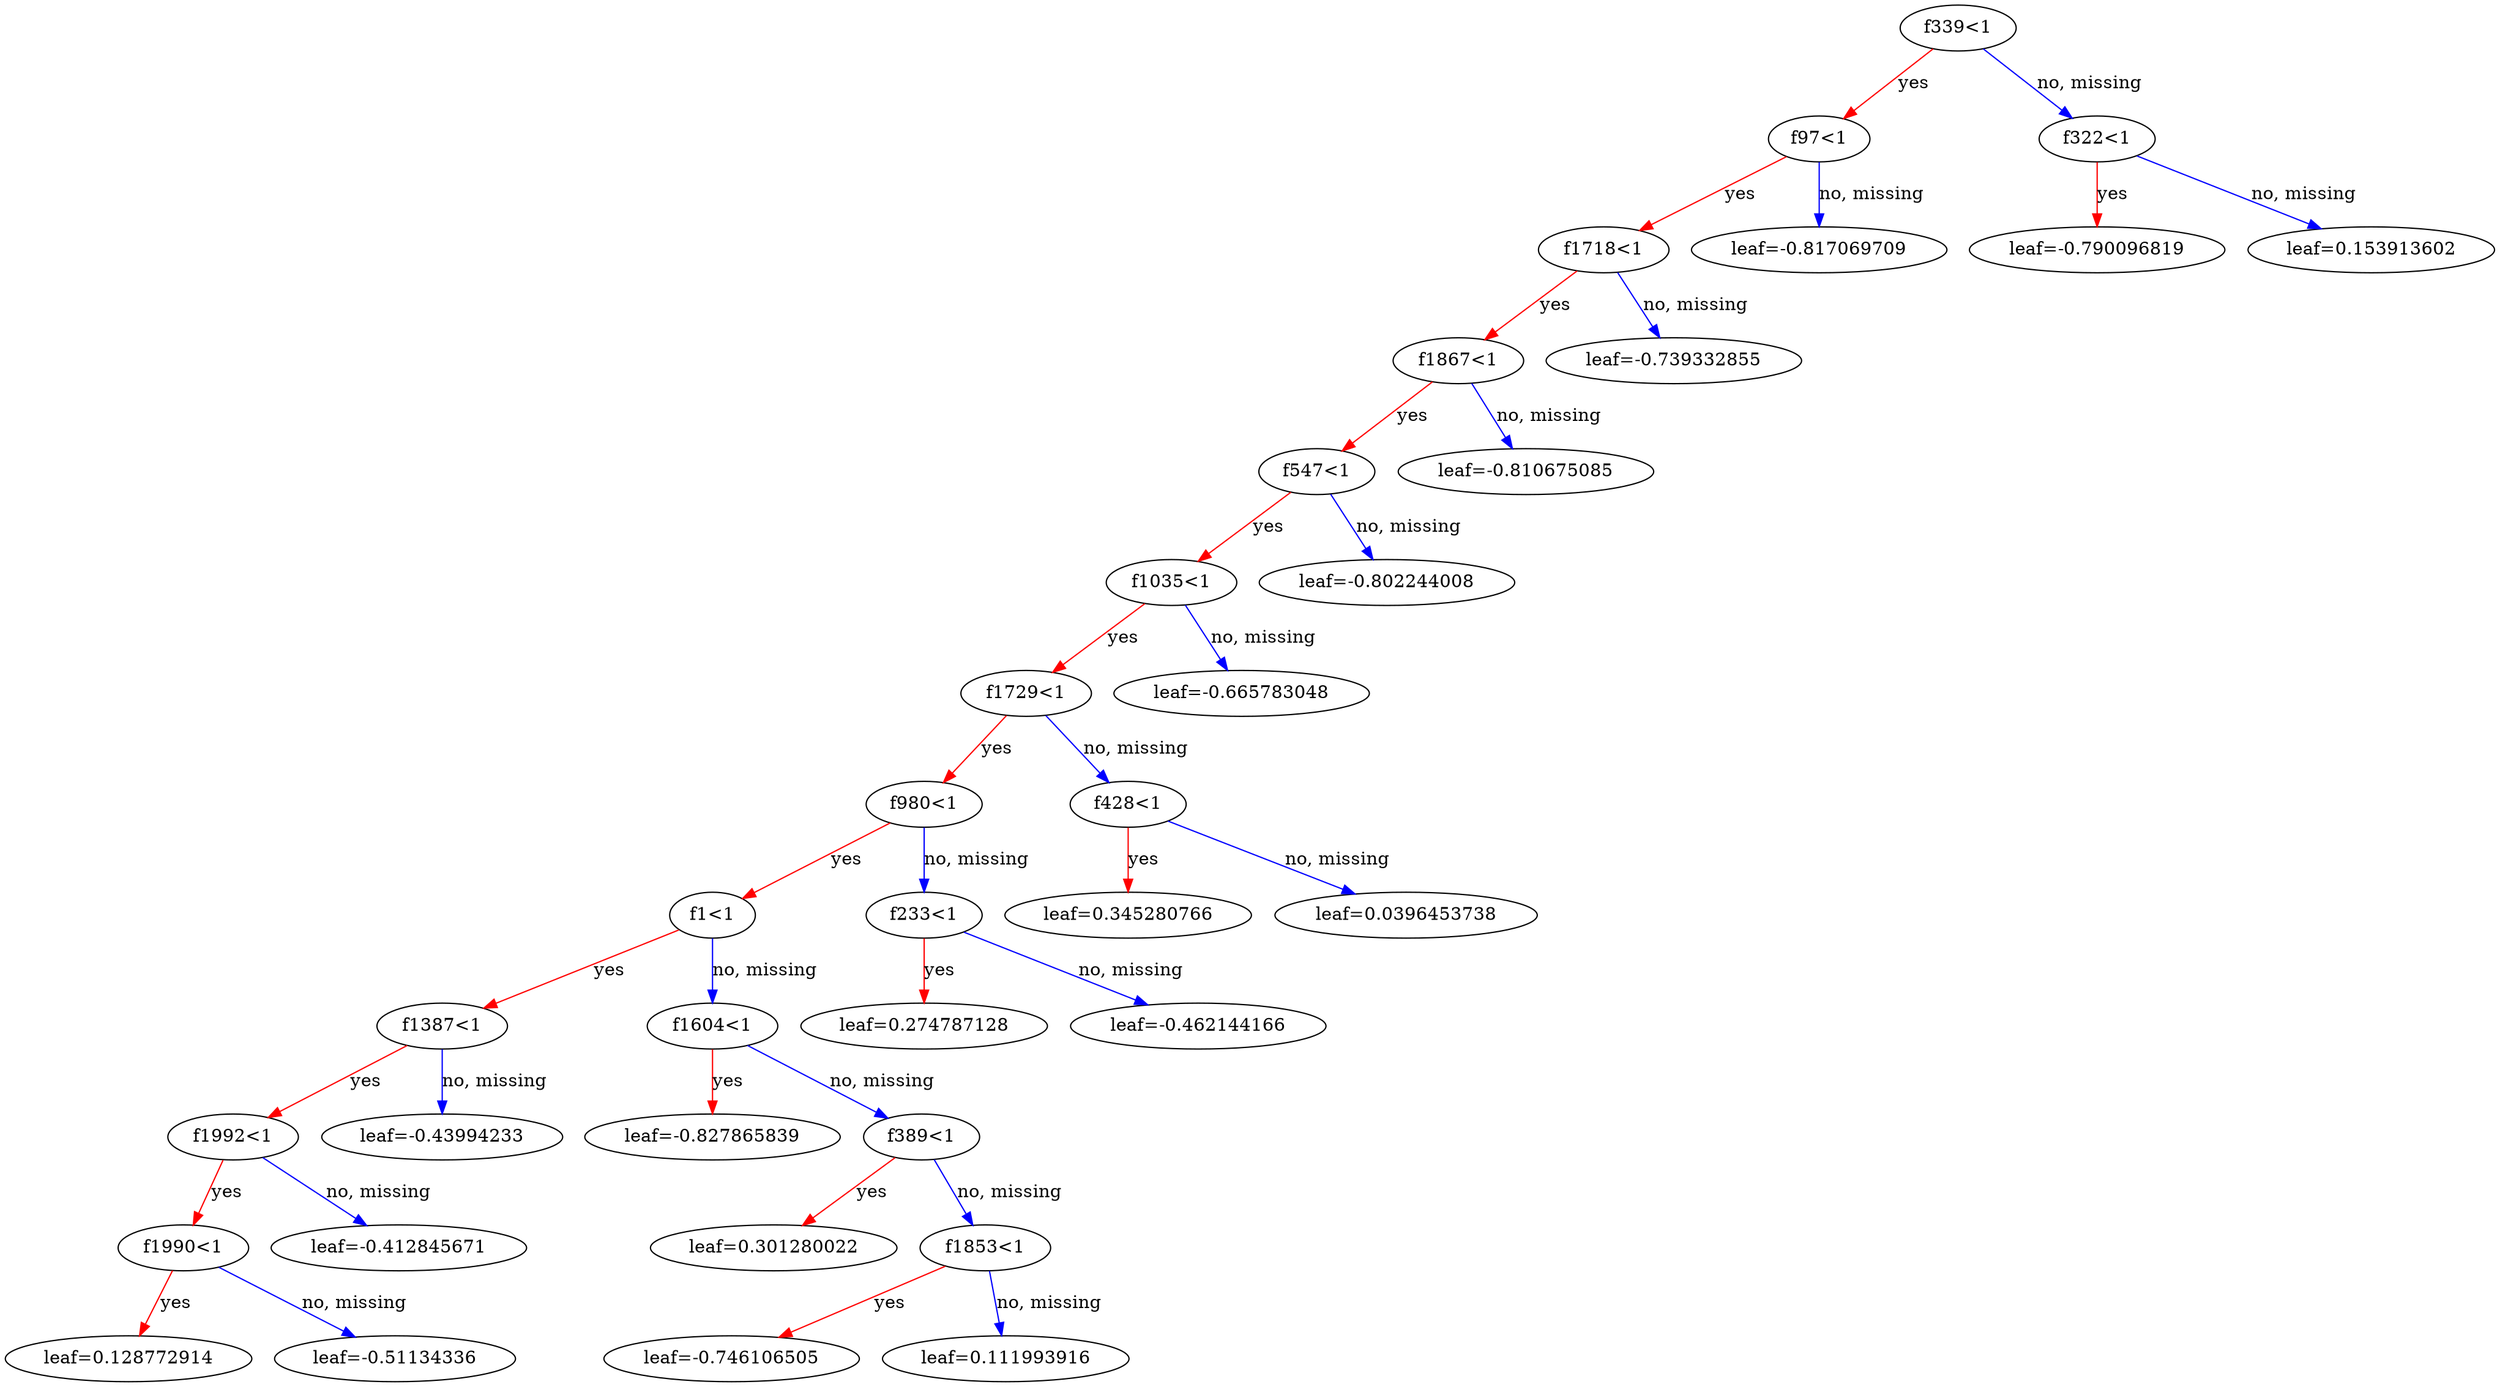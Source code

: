 digraph {
    graph [ rankdir=TB ]

    0 [ label="f339<1" ]
    0 -> 1 [label="yes" color="#FF0000"]
    0 -> 2 [label="no, missing" color="#0000FF"]

    1 [ label="f97<1" ]
    1 -> 3 [label="yes" color="#FF0000"]
    1 -> 4 [label="no, missing" color="#0000FF"]

    3 [ label="f1718<1" ]
    3 -> 7 [label="yes" color="#FF0000"]
    3 -> 8 [label="no, missing" color="#0000FF"]

    7 [ label="f1867<1" ]
    7 -> 9 [label="yes" color="#FF0000"]
    7 -> 10 [label="no, missing" color="#0000FF"]

    9 [ label="f547<1" ]
    9 -> 11 [label="yes" color="#FF0000"]
    9 -> 12 [label="no, missing" color="#0000FF"]

    11 [ label="f1035<1" ]
    11 -> 13 [label="yes" color="#FF0000"]
    11 -> 14 [label="no, missing" color="#0000FF"]

    13 [ label="f1729<1" ]
    13 -> 15 [label="yes" color="#FF0000"]
    13 -> 16 [label="no, missing" color="#0000FF"]

    15 [ label="f980<1" ]
    15 -> 17 [label="yes" color="#FF0000"]
    15 -> 18 [label="no, missing" color="#0000FF"]

    17 [ label="f1<1" ]
    17 -> 21 [label="yes" color="#FF0000"]
    17 -> 22 [label="no, missing" color="#0000FF"]

    21 [ label="f1387<1" ]
    21 -> 25 [label="yes" color="#FF0000"]
    21 -> 26 [label="no, missing" color="#0000FF"]

    25 [ label="f1992<1" ]
    25 -> 29 [label="yes" color="#FF0000"]
    25 -> 30 [label="no, missing" color="#0000FF"]

    29 [ label="f1990<1" ]
    29 -> 33 [label="yes" color="#FF0000"]
    29 -> 34 [label="no, missing" color="#0000FF"]

    33 [ label="leaf=0.128772914" ]

    34 [ label="leaf=-0.51134336" ]

    30 [ label="leaf=-0.412845671" ]

    26 [ label="leaf=-0.43994233" ]

    22 [ label="f1604<1" ]
    22 -> 27 [label="yes" color="#FF0000"]
    22 -> 28 [label="no, missing" color="#0000FF"]

    27 [ label="leaf=-0.827865839" ]

    28 [ label="f389<1" ]
    28 -> 31 [label="yes" color="#FF0000"]
    28 -> 32 [label="no, missing" color="#0000FF"]

    31 [ label="leaf=0.301280022" ]

    32 [ label="f1853<1" ]
    32 -> 35 [label="yes" color="#FF0000"]
    32 -> 36 [label="no, missing" color="#0000FF"]

    35 [ label="leaf=-0.746106505" ]

    36 [ label="leaf=0.111993916" ]

    18 [ label="f233<1" ]
    18 -> 23 [label="yes" color="#FF0000"]
    18 -> 24 [label="no, missing" color="#0000FF"]

    23 [ label="leaf=0.274787128" ]

    24 [ label="leaf=-0.462144166" ]

    16 [ label="f428<1" ]
    16 -> 19 [label="yes" color="#FF0000"]
    16 -> 20 [label="no, missing" color="#0000FF"]

    19 [ label="leaf=0.345280766" ]

    20 [ label="leaf=0.0396453738" ]

    14 [ label="leaf=-0.665783048" ]

    12 [ label="leaf=-0.802244008" ]

    10 [ label="leaf=-0.810675085" ]

    8 [ label="leaf=-0.739332855" ]

    4 [ label="leaf=-0.817069709" ]

    2 [ label="f322<1" ]
    2 -> 5 [label="yes" color="#FF0000"]
    2 -> 6 [label="no, missing" color="#0000FF"]

    5 [ label="leaf=-0.790096819" ]

    6 [ label="leaf=0.153913602" ]
}
